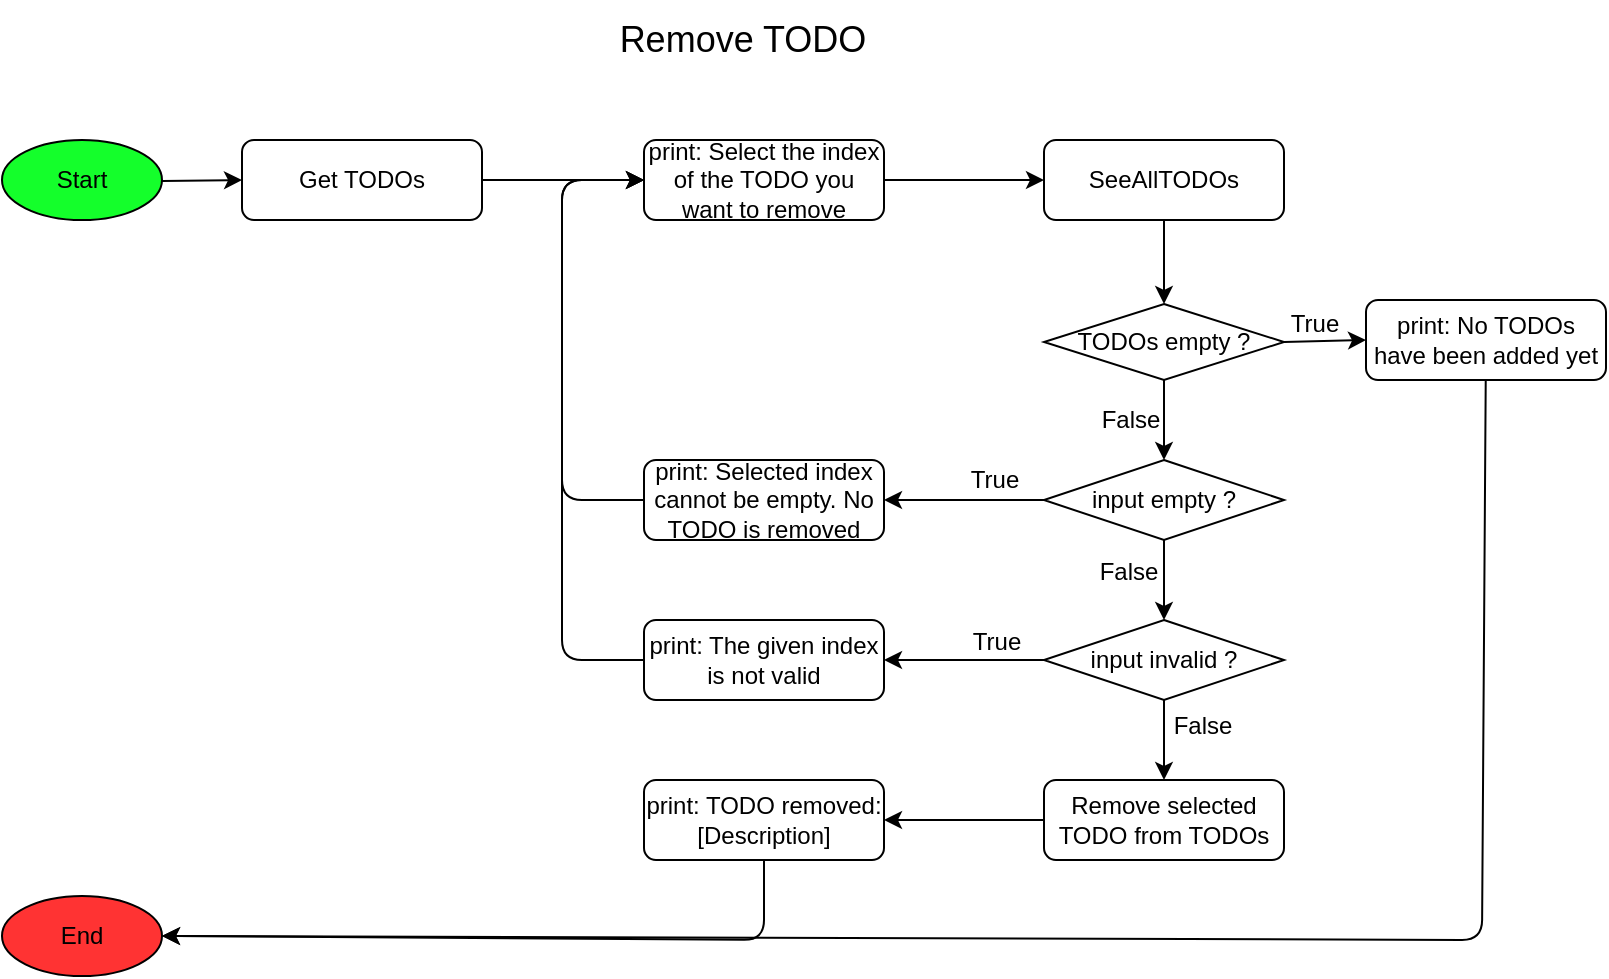 <mxfile>
    <diagram id="4FszOgWoQThyWIS3sec7" name="Page-1">
        <mxGraphModel dx="1072" dy="571" grid="1" gridSize="10" guides="1" tooltips="1" connect="1" arrows="1" fold="1" page="1" pageScale="1" pageWidth="850" pageHeight="1100" math="0" shadow="0">
            <root>
                <mxCell id="0"/>
                <mxCell id="1" parent="0"/>
                <mxCell id="2" value="&lt;font style=&quot;font-size: 18px;&quot;&gt;Remove TODO&lt;/font&gt;" style="text;html=1;align=center;verticalAlign=middle;resizable=0;points=[];autosize=1;strokeColor=none;fillColor=none;" parent="1" vertex="1">
                    <mxGeometry x="295" y="10" width="150" height="40" as="geometry"/>
                </mxCell>
                <mxCell id="26" style="edgeStyle=none;html=1;entryX=0;entryY=0.5;entryDx=0;entryDy=0;" parent="1" source="3" target="5" edge="1">
                    <mxGeometry relative="1" as="geometry"/>
                </mxCell>
                <mxCell id="3" value="Start" style="ellipse;whiteSpace=wrap;html=1;fillColor=#14FF2B;" parent="1" vertex="1">
                    <mxGeometry y="80" width="80" height="40" as="geometry"/>
                </mxCell>
                <mxCell id="4" value="End" style="ellipse;whiteSpace=wrap;html=1;fillColor=#FF3333;" parent="1" vertex="1">
                    <mxGeometry y="458" width="80" height="40" as="geometry"/>
                </mxCell>
                <mxCell id="13" style="edgeStyle=none;html=1;entryX=0;entryY=0.5;entryDx=0;entryDy=0;" parent="1" source="5" edge="1" target="6">
                    <mxGeometry relative="1" as="geometry">
                        <mxPoint x="360" y="100" as="targetPoint"/>
                    </mxGeometry>
                </mxCell>
                <mxCell id="5" value="Get TODOs" style="rounded=1;whiteSpace=wrap;html=1;" parent="1" vertex="1">
                    <mxGeometry x="120" y="80" width="120" height="40" as="geometry"/>
                </mxCell>
                <mxCell id="27" style="edgeStyle=none;html=1;entryX=0;entryY=0.5;entryDx=0;entryDy=0;" parent="1" source="6" target="29" edge="1">
                    <mxGeometry relative="1" as="geometry"/>
                </mxCell>
                <mxCell id="6" value="print: Select the index of the TODO you want to remove" style="rounded=1;whiteSpace=wrap;html=1;" parent="1" vertex="1">
                    <mxGeometry x="321" y="80" width="120" height="40" as="geometry"/>
                </mxCell>
                <mxCell id="34" style="edgeStyle=none;html=1;entryX=0.5;entryY=0;entryDx=0;entryDy=0;" edge="1" parent="1" source="29" target="31">
                    <mxGeometry relative="1" as="geometry"/>
                </mxCell>
                <mxCell id="29" value="SeeAllTODOs" style="rounded=1;whiteSpace=wrap;html=1;" vertex="1" parent="1">
                    <mxGeometry x="521" y="80" width="120" height="40" as="geometry"/>
                </mxCell>
                <mxCell id="33" style="edgeStyle=none;html=1;entryX=0;entryY=0.5;entryDx=0;entryDy=0;exitX=1;exitY=0.5;exitDx=0;exitDy=0;" edge="1" parent="1" source="31" target="32">
                    <mxGeometry relative="1" as="geometry">
                        <Array as="points"/>
                    </mxGeometry>
                </mxCell>
                <mxCell id="36" style="edgeStyle=none;html=1;entryX=0.5;entryY=0;entryDx=0;entryDy=0;" edge="1" parent="1" source="31" target="35">
                    <mxGeometry relative="1" as="geometry"/>
                </mxCell>
                <mxCell id="31" value="TODOs empty ?" style="rhombus;whiteSpace=wrap;html=1;" vertex="1" parent="1">
                    <mxGeometry x="521" y="162" width="120" height="38" as="geometry"/>
                </mxCell>
                <mxCell id="61" style="edgeStyle=none;html=1;entryX=1;entryY=0.5;entryDx=0;entryDy=0;" edge="1" parent="1" source="32" target="4">
                    <mxGeometry relative="1" as="geometry">
                        <Array as="points">
                            <mxPoint x="740" y="480"/>
                        </Array>
                    </mxGeometry>
                </mxCell>
                <mxCell id="32" value="print: No TODOs have been added yet" style="rounded=1;whiteSpace=wrap;html=1;" vertex="1" parent="1">
                    <mxGeometry x="682" y="160" width="120" height="40" as="geometry"/>
                </mxCell>
                <mxCell id="38" style="edgeStyle=none;html=1;entryX=1;entryY=0.5;entryDx=0;entryDy=0;" edge="1" parent="1" source="35" target="37">
                    <mxGeometry relative="1" as="geometry"/>
                </mxCell>
                <mxCell id="40" style="edgeStyle=none;html=1;entryX=0.5;entryY=0;entryDx=0;entryDy=0;" edge="1" parent="1" source="35" target="39">
                    <mxGeometry relative="1" as="geometry"/>
                </mxCell>
                <mxCell id="35" value="input empty ?" style="rhombus;whiteSpace=wrap;html=1;" vertex="1" parent="1">
                    <mxGeometry x="521" y="240" width="120" height="40" as="geometry"/>
                </mxCell>
                <mxCell id="52" style="edgeStyle=none;html=1;entryX=0;entryY=0.5;entryDx=0;entryDy=0;" edge="1" parent="1" source="37" target="6">
                    <mxGeometry relative="1" as="geometry">
                        <Array as="points">
                            <mxPoint x="280" y="260"/>
                            <mxPoint x="280" y="100"/>
                        </Array>
                    </mxGeometry>
                </mxCell>
                <mxCell id="37" value="print: Selected index cannot be empty. No TODO is removed" style="rounded=1;whiteSpace=wrap;html=1;" vertex="1" parent="1">
                    <mxGeometry x="321" y="240" width="120" height="40" as="geometry"/>
                </mxCell>
                <mxCell id="50" style="edgeStyle=none;html=1;entryX=1;entryY=0.5;entryDx=0;entryDy=0;" edge="1" parent="1" source="39" target="49">
                    <mxGeometry relative="1" as="geometry"/>
                </mxCell>
                <mxCell id="56" style="edgeStyle=none;html=1;entryX=0.5;entryY=0;entryDx=0;entryDy=0;" edge="1" parent="1" source="39" target="55">
                    <mxGeometry relative="1" as="geometry"/>
                </mxCell>
                <mxCell id="39" value="input invalid ?" style="rhombus;whiteSpace=wrap;html=1;" vertex="1" parent="1">
                    <mxGeometry x="521" y="320" width="120" height="40" as="geometry"/>
                </mxCell>
                <mxCell id="41" value="True" style="text;html=1;align=center;verticalAlign=middle;resizable=0;points=[];autosize=1;strokeColor=none;fillColor=none;" vertex="1" parent="1">
                    <mxGeometry x="631" y="157" width="50" height="30" as="geometry"/>
                </mxCell>
                <mxCell id="42" value="False" style="text;html=1;align=center;verticalAlign=middle;resizable=0;points=[];autosize=1;strokeColor=none;fillColor=none;" vertex="1" parent="1">
                    <mxGeometry x="539" y="205" width="50" height="30" as="geometry"/>
                </mxCell>
                <mxCell id="43" value="True" style="text;html=1;align=center;verticalAlign=middle;resizable=0;points=[];autosize=1;strokeColor=none;fillColor=none;" vertex="1" parent="1">
                    <mxGeometry x="471" y="235" width="50" height="30" as="geometry"/>
                </mxCell>
                <mxCell id="44" value="False" style="text;html=1;align=center;verticalAlign=middle;resizable=0;points=[];autosize=1;strokeColor=none;fillColor=none;" vertex="1" parent="1">
                    <mxGeometry x="538" y="281" width="50" height="30" as="geometry"/>
                </mxCell>
                <mxCell id="53" style="edgeStyle=none;html=1;entryX=0;entryY=0.5;entryDx=0;entryDy=0;" edge="1" parent="1" source="49" target="6">
                    <mxGeometry relative="1" as="geometry">
                        <Array as="points">
                            <mxPoint x="280" y="340"/>
                            <mxPoint x="280" y="100"/>
                        </Array>
                    </mxGeometry>
                </mxCell>
                <mxCell id="49" value="print: The given index is not valid" style="rounded=1;whiteSpace=wrap;html=1;" vertex="1" parent="1">
                    <mxGeometry x="321" y="320" width="120" height="40" as="geometry"/>
                </mxCell>
                <mxCell id="51" value="True" style="text;html=1;align=center;verticalAlign=middle;resizable=0;points=[];autosize=1;strokeColor=none;fillColor=none;" vertex="1" parent="1">
                    <mxGeometry x="472" y="316" width="50" height="30" as="geometry"/>
                </mxCell>
                <mxCell id="60" style="edgeStyle=none;html=1;entryX=1;entryY=0.5;entryDx=0;entryDy=0;" edge="1" parent="1" source="54" target="4">
                    <mxGeometry relative="1" as="geometry">
                        <Array as="points">
                            <mxPoint x="381" y="480"/>
                        </Array>
                    </mxGeometry>
                </mxCell>
                <mxCell id="54" value="print: TODO removed: [Description]" style="rounded=1;whiteSpace=wrap;html=1;" vertex="1" parent="1">
                    <mxGeometry x="321" y="400" width="120" height="40" as="geometry"/>
                </mxCell>
                <mxCell id="58" style="edgeStyle=none;html=1;entryX=1;entryY=0.5;entryDx=0;entryDy=0;" edge="1" parent="1" source="55" target="54">
                    <mxGeometry relative="1" as="geometry"/>
                </mxCell>
                <mxCell id="55" value="Remove selected TODO from TODOs" style="rounded=1;whiteSpace=wrap;html=1;" vertex="1" parent="1">
                    <mxGeometry x="521" y="400" width="120" height="40" as="geometry"/>
                </mxCell>
                <mxCell id="57" value="False" style="text;html=1;align=center;verticalAlign=middle;resizable=0;points=[];autosize=1;strokeColor=none;fillColor=none;" vertex="1" parent="1">
                    <mxGeometry x="575" y="358" width="50" height="30" as="geometry"/>
                </mxCell>
            </root>
        </mxGraphModel>
    </diagram>
</mxfile>